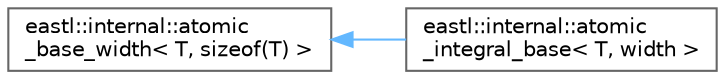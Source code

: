 digraph "类继承关系图"
{
 // LATEX_PDF_SIZE
  bgcolor="transparent";
  edge [fontname=Helvetica,fontsize=10,labelfontname=Helvetica,labelfontsize=10];
  node [fontname=Helvetica,fontsize=10,shape=box,height=0.2,width=0.4];
  rankdir="LR";
  Node0 [id="Node000000",label="eastl::internal::atomic\l_base_width\< T, sizeof(T) \>",height=0.2,width=0.4,color="grey40", fillcolor="white", style="filled",URL="$structeastl_1_1internal_1_1atomic__base__width.html",tooltip=" "];
  Node0 -> Node1 [id="edge812_Node000000_Node000001",dir="back",color="steelblue1",style="solid",tooltip=" "];
  Node1 [id="Node000001",label="eastl::internal::atomic\l_integral_base\< T, width \>",height=0.2,width=0.4,color="grey40", fillcolor="white", style="filled",URL="$structeastl_1_1internal_1_1atomic__integral__base.html",tooltip=" "];
}
